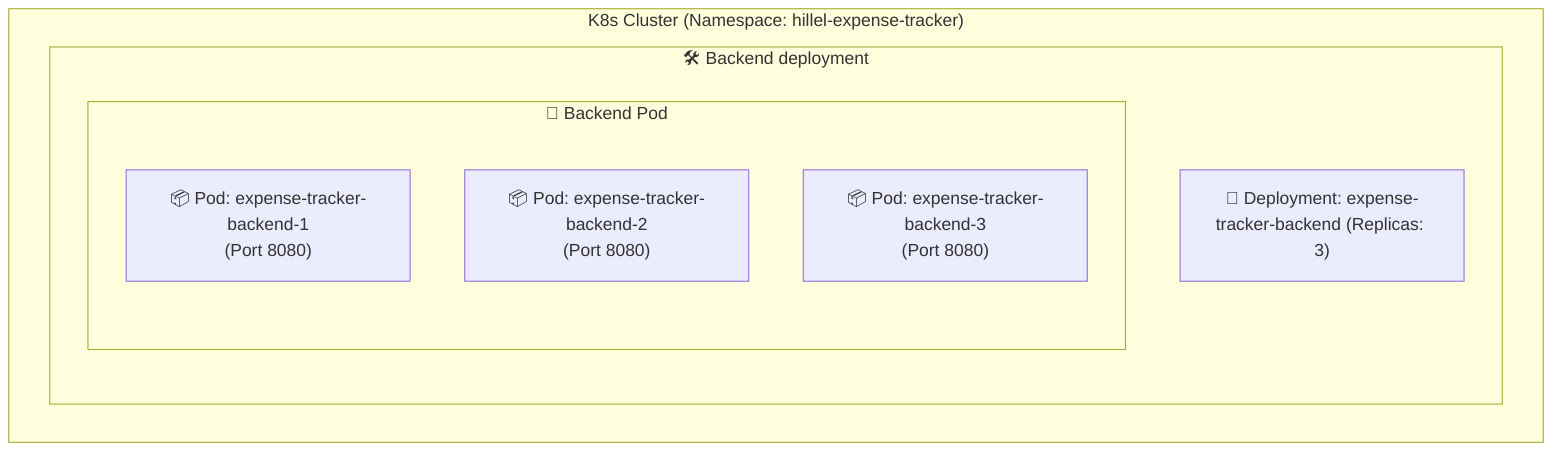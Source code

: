 flowchart TD
    subgraph subGraph0["🔄 Backend Pod"]
        BackendPod1["📦 Pod: expense-tracker-backend-1\n(Port 8080)"]
        BackendPod2["📦 Pod: expense-tracker-backend-2\n(Port 8080)"]
        BackendPod3["📦 Pod: expense-tracker-backend-3\n(Port 8080)"]
    end
    subgraph subGraph1["🛠️ Backend deployment"]
        BackendDeploy["🚀 Deployment: expense-tracker-backend (Replicas: 3)"]
        subGraph0
    end
%%    subgraph subGraph2["🔄 MySQL Pod"]
%%        MySQLPod["🗄️ Pod: expense-tracker-mysql (Port 3306)"]
%%    end
%%    subgraph subGraph3["🗄️ Database deployment"]
%%        MySQLDeploy["📀 Deployment: expense-tracker-mysql"]
%%        subGraph2
%%    end
    subgraph subGraph4[" K8s Cluster (Namespace: hillel-expense-tracker)"]
%%        Ingress
%%        BackendService["🔄 Service: expense-tracker-backend\n(Load Balancer)"]
        subGraph1
%%        MySQLService["🔄 Service: expense-tracker-mysql"]
%%        subGraph3
    end
%%    Client["🌍 External Client: web app, mobile app, desktop client"] -- "HTTP Request to example.com/tracker/api" --> Ingress["🛡️ Ingress Controller\n(example.com)"]
%%    Ingress --> BackendService
%%    BackendService -- Load Balancing --> BackendPod1
%%    BackendPod1 --> MySQLService
%%    MySQLService --> MySQLPod